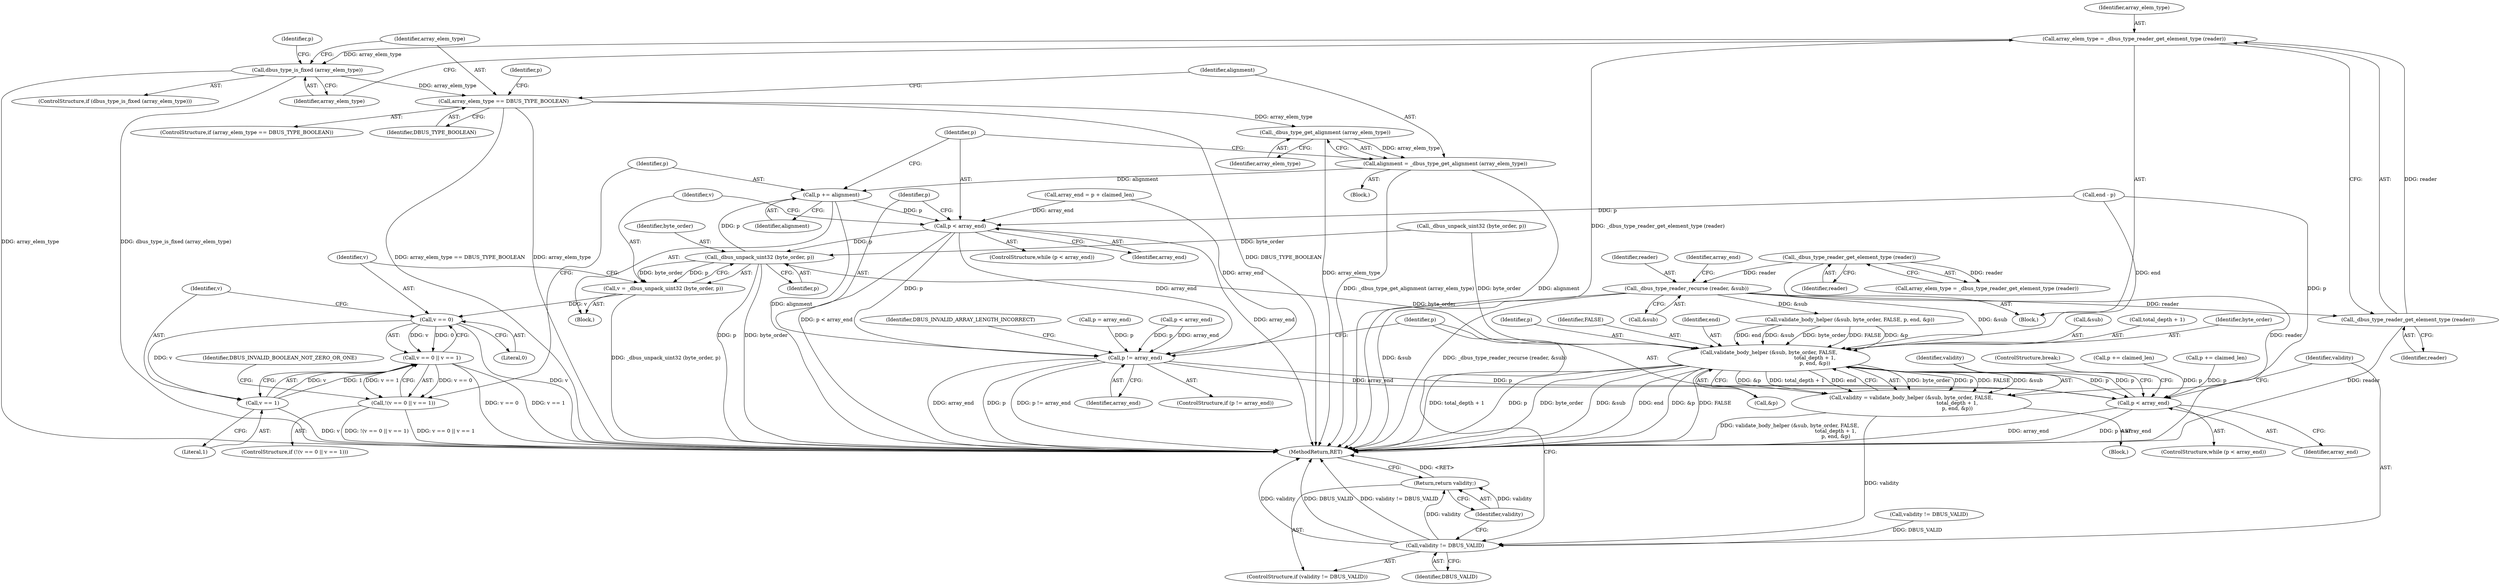 digraph "0_dbus_7d65a3a6ed8815e34a99c680ac3869fde49dbbd4@API" {
"1000387" [label="(Call,array_elem_type = _dbus_type_reader_get_element_type (reader))"];
"1000389" [label="(Call,_dbus_type_reader_get_element_type (reader))"];
"1000378" [label="(Call,_dbus_type_reader_recurse (reader, &sub))"];
"1000259" [label="(Call,_dbus_type_reader_get_element_type (reader))"];
"1000392" [label="(Call,dbus_type_is_fixed (array_elem_type))"];
"1000396" [label="(Call,array_elem_type == DBUS_TYPE_BOOLEAN)"];
"1000403" [label="(Call,_dbus_type_get_alignment (array_elem_type))"];
"1000401" [label="(Call,alignment = _dbus_type_get_alignment (array_elem_type))"];
"1000426" [label="(Call,p += alignment)"];
"1000406" [label="(Call,p < array_end)"];
"1000412" [label="(Call,_dbus_unpack_uint32 (byte_order, p))"];
"1000410" [label="(Call,v = _dbus_unpack_uint32 (byte_order, p))"];
"1000418" [label="(Call,v == 0)"];
"1000417" [label="(Call,v == 0 || v == 1)"];
"1000416" [label="(Call,!(v == 0 || v == 1))"];
"1000421" [label="(Call,v == 1)"];
"1000472" [label="(Call,validate_body_helper (&sub, byte_order, FALSE,\n                                                         total_depth + 1,\n                                                         p, end, &p))"];
"1000466" [label="(Call,p < array_end)"];
"1000470" [label="(Call,validity = validate_body_helper (&sub, byte_order, FALSE,\n                                                         total_depth + 1,\n                                                         p, end, &p))"];
"1000485" [label="(Call,validity != DBUS_VALID)"];
"1000488" [label="(Return,return validity;)"];
"1000459" [label="(Call,p != array_end)"];
"1000467" [label="(Identifier,p)"];
"1000486" [label="(Identifier,validity)"];
"1000257" [label="(Call,array_elem_type = _dbus_type_reader_get_element_type (reader))"];
"1000422" [label="(Identifier,v)"];
"1000487" [label="(Identifier,DBUS_VALID)"];
"1000380" [label="(Call,&sub)"];
"1000468" [label="(Identifier,array_end)"];
"1000390" [label="(Identifier,reader)"];
"1000404" [label="(Identifier,array_elem_type)"];
"1000460" [label="(Identifier,p)"];
"1000402" [label="(Identifier,alignment)"];
"1000410" [label="(Call,v = _dbus_unpack_uint32 (byte_order, p))"];
"1000461" [label="(Identifier,array_end)"];
"1000470" [label="(Call,validity = validate_body_helper (&sub, byte_order, FALSE,\n                                                         total_depth + 1,\n                                                         p, end, &p))"];
"1000241" [label="(Call,_dbus_unpack_uint32 (byte_order, p))"];
"1000426" [label="(Call,p += alignment)"];
"1000463" [label="(Identifier,DBUS_INVALID_ARRAY_LENGTH_INCORRECT)"];
"1000431" [label="(Call,p = array_end)"];
"1000395" [label="(ControlStructure,if (array_elem_type == DBUS_TYPE_BOOLEAN))"];
"1000484" [label="(ControlStructure,if (validity != DBUS_VALID))"];
"1000379" [label="(Identifier,reader)"];
"1000401" [label="(Call,alignment = _dbus_type_get_alignment (array_elem_type))"];
"1000473" [label="(Call,&sub)"];
"1000367" [label="(Block,)"];
"1000398" [label="(Identifier,DBUS_TYPE_BOOLEAN)"];
"1000458" [label="(ControlStructure,if (p != array_end))"];
"1000414" [label="(Identifier,p)"];
"1000443" [label="(Call,validate_body_helper (&sub, byte_order, FALSE, p, end, &p))"];
"1000453" [label="(Call,validity != DBUS_VALID)"];
"1000432" [label="(Identifier,p)"];
"1000406" [label="(Call,p < array_end)"];
"1000477" [label="(Call,total_depth + 1)"];
"1000488" [label="(Return,return validity;)"];
"1000489" [label="(Identifier,validity)"];
"1000423" [label="(Literal,1)"];
"1000407" [label="(Identifier,p)"];
"1000428" [label="(Identifier,alignment)"];
"1000383" [label="(Identifier,array_end)"];
"1000438" [label="(Identifier,p)"];
"1000260" [label="(Identifier,reader)"];
"1000405" [label="(ControlStructure,while (p < array_end))"];
"1000378" [label="(Call,_dbus_type_reader_recurse (reader, &sub))"];
"1000425" [label="(Identifier,DBUS_INVALID_BOOLEAN_NOT_ZERO_OR_ONE)"];
"1000387" [label="(Call,array_elem_type = _dbus_type_reader_get_element_type (reader))"];
"1000482" [label="(Call,&p)"];
"1000437" [label="(Call,p < array_end)"];
"1000490" [label="(ControlStructure,break;)"];
"1000427" [label="(Identifier,p)"];
"1000475" [label="(Identifier,byte_order)"];
"1000485" [label="(Call,validity != DBUS_VALID)"];
"1000480" [label="(Identifier,p)"];
"1000465" [label="(ControlStructure,while (p < array_end))"];
"1000393" [label="(Identifier,array_elem_type)"];
"1000409" [label="(Block,)"];
"1000421" [label="(Call,v == 1)"];
"1000476" [label="(Identifier,FALSE)"];
"1000329" [label="(Call,p += claimed_len)"];
"1000408" [label="(Identifier,array_end)"];
"1000420" [label="(Literal,0)"];
"1000417" [label="(Call,v == 0 || v == 1)"];
"1000259" [label="(Call,_dbus_type_reader_get_element_type (reader))"];
"1000403" [label="(Call,_dbus_type_get_alignment (array_elem_type))"];
"1000389" [label="(Call,_dbus_type_reader_get_element_type (reader))"];
"1000392" [label="(Call,dbus_type_is_fixed (array_elem_type))"];
"1000481" [label="(Identifier,end)"];
"1000388" [label="(Identifier,array_elem_type)"];
"1000382" [label="(Call,array_end = p + claimed_len)"];
"1000413" [label="(Identifier,byte_order)"];
"1000355" [label="(Call,p += claimed_len)"];
"1000411" [label="(Identifier,v)"];
"1000416" [label="(Call,!(v == 0 || v == 1))"];
"1000466" [label="(Call,p < array_end)"];
"1000471" [label="(Identifier,validity)"];
"1000418" [label="(Call,v == 0)"];
"1000391" [label="(ControlStructure,if (dbus_type_is_fixed (array_elem_type)))"];
"1000419" [label="(Identifier,v)"];
"1000396" [label="(Call,array_elem_type == DBUS_TYPE_BOOLEAN)"];
"1000472" [label="(Call,validate_body_helper (&sub, byte_order, FALSE,\n                                                         total_depth + 1,\n                                                         p, end, &p))"];
"1000397" [label="(Identifier,array_elem_type)"];
"1000399" [label="(Block,)"];
"1000412" [label="(Call,_dbus_unpack_uint32 (byte_order, p))"];
"1000469" [label="(Block,)"];
"1000459" [label="(Call,p != array_end)"];
"1000415" [label="(ControlStructure,if (!(v == 0 || v == 1)))"];
"1000770" [label="(MethodReturn,RET)"];
"1000302" [label="(Call,end - p)"];
"1000387" -> "1000367"  [label="AST: "];
"1000387" -> "1000389"  [label="CFG: "];
"1000388" -> "1000387"  [label="AST: "];
"1000389" -> "1000387"  [label="AST: "];
"1000393" -> "1000387"  [label="CFG: "];
"1000387" -> "1000770"  [label="DDG: _dbus_type_reader_get_element_type (reader)"];
"1000389" -> "1000387"  [label="DDG: reader"];
"1000387" -> "1000392"  [label="DDG: array_elem_type"];
"1000389" -> "1000390"  [label="CFG: "];
"1000390" -> "1000389"  [label="AST: "];
"1000389" -> "1000770"  [label="DDG: reader"];
"1000378" -> "1000389"  [label="DDG: reader"];
"1000378" -> "1000367"  [label="AST: "];
"1000378" -> "1000380"  [label="CFG: "];
"1000379" -> "1000378"  [label="AST: "];
"1000380" -> "1000378"  [label="AST: "];
"1000383" -> "1000378"  [label="CFG: "];
"1000378" -> "1000770"  [label="DDG: &sub"];
"1000378" -> "1000770"  [label="DDG: _dbus_type_reader_recurse (reader, &sub)"];
"1000259" -> "1000378"  [label="DDG: reader"];
"1000378" -> "1000443"  [label="DDG: &sub"];
"1000378" -> "1000472"  [label="DDG: &sub"];
"1000259" -> "1000257"  [label="AST: "];
"1000259" -> "1000260"  [label="CFG: "];
"1000260" -> "1000259"  [label="AST: "];
"1000257" -> "1000259"  [label="CFG: "];
"1000259" -> "1000770"  [label="DDG: reader"];
"1000259" -> "1000257"  [label="DDG: reader"];
"1000392" -> "1000391"  [label="AST: "];
"1000392" -> "1000393"  [label="CFG: "];
"1000393" -> "1000392"  [label="AST: "];
"1000397" -> "1000392"  [label="CFG: "];
"1000438" -> "1000392"  [label="CFG: "];
"1000392" -> "1000770"  [label="DDG: dbus_type_is_fixed (array_elem_type)"];
"1000392" -> "1000770"  [label="DDG: array_elem_type"];
"1000392" -> "1000396"  [label="DDG: array_elem_type"];
"1000396" -> "1000395"  [label="AST: "];
"1000396" -> "1000398"  [label="CFG: "];
"1000397" -> "1000396"  [label="AST: "];
"1000398" -> "1000396"  [label="AST: "];
"1000402" -> "1000396"  [label="CFG: "];
"1000432" -> "1000396"  [label="CFG: "];
"1000396" -> "1000770"  [label="DDG: array_elem_type == DBUS_TYPE_BOOLEAN"];
"1000396" -> "1000770"  [label="DDG: array_elem_type"];
"1000396" -> "1000770"  [label="DDG: DBUS_TYPE_BOOLEAN"];
"1000396" -> "1000403"  [label="DDG: array_elem_type"];
"1000403" -> "1000401"  [label="AST: "];
"1000403" -> "1000404"  [label="CFG: "];
"1000404" -> "1000403"  [label="AST: "];
"1000401" -> "1000403"  [label="CFG: "];
"1000403" -> "1000770"  [label="DDG: array_elem_type"];
"1000403" -> "1000401"  [label="DDG: array_elem_type"];
"1000401" -> "1000399"  [label="AST: "];
"1000402" -> "1000401"  [label="AST: "];
"1000407" -> "1000401"  [label="CFG: "];
"1000401" -> "1000770"  [label="DDG: alignment"];
"1000401" -> "1000770"  [label="DDG: _dbus_type_get_alignment (array_elem_type)"];
"1000401" -> "1000426"  [label="DDG: alignment"];
"1000426" -> "1000409"  [label="AST: "];
"1000426" -> "1000428"  [label="CFG: "];
"1000427" -> "1000426"  [label="AST: "];
"1000428" -> "1000426"  [label="AST: "];
"1000407" -> "1000426"  [label="CFG: "];
"1000426" -> "1000770"  [label="DDG: alignment"];
"1000426" -> "1000406"  [label="DDG: p"];
"1000412" -> "1000426"  [label="DDG: p"];
"1000406" -> "1000405"  [label="AST: "];
"1000406" -> "1000408"  [label="CFG: "];
"1000407" -> "1000406"  [label="AST: "];
"1000408" -> "1000406"  [label="AST: "];
"1000411" -> "1000406"  [label="CFG: "];
"1000460" -> "1000406"  [label="CFG: "];
"1000406" -> "1000770"  [label="DDG: array_end"];
"1000406" -> "1000770"  [label="DDG: p < array_end"];
"1000302" -> "1000406"  [label="DDG: p"];
"1000382" -> "1000406"  [label="DDG: array_end"];
"1000406" -> "1000412"  [label="DDG: p"];
"1000406" -> "1000459"  [label="DDG: p"];
"1000406" -> "1000459"  [label="DDG: array_end"];
"1000412" -> "1000410"  [label="AST: "];
"1000412" -> "1000414"  [label="CFG: "];
"1000413" -> "1000412"  [label="AST: "];
"1000414" -> "1000412"  [label="AST: "];
"1000410" -> "1000412"  [label="CFG: "];
"1000412" -> "1000770"  [label="DDG: p"];
"1000412" -> "1000770"  [label="DDG: byte_order"];
"1000412" -> "1000410"  [label="DDG: byte_order"];
"1000412" -> "1000410"  [label="DDG: p"];
"1000241" -> "1000412"  [label="DDG: byte_order"];
"1000412" -> "1000472"  [label="DDG: byte_order"];
"1000410" -> "1000409"  [label="AST: "];
"1000411" -> "1000410"  [label="AST: "];
"1000419" -> "1000410"  [label="CFG: "];
"1000410" -> "1000770"  [label="DDG: _dbus_unpack_uint32 (byte_order, p)"];
"1000410" -> "1000418"  [label="DDG: v"];
"1000418" -> "1000417"  [label="AST: "];
"1000418" -> "1000420"  [label="CFG: "];
"1000419" -> "1000418"  [label="AST: "];
"1000420" -> "1000418"  [label="AST: "];
"1000422" -> "1000418"  [label="CFG: "];
"1000417" -> "1000418"  [label="CFG: "];
"1000418" -> "1000770"  [label="DDG: v"];
"1000418" -> "1000417"  [label="DDG: v"];
"1000418" -> "1000417"  [label="DDG: 0"];
"1000418" -> "1000421"  [label="DDG: v"];
"1000417" -> "1000416"  [label="AST: "];
"1000417" -> "1000421"  [label="CFG: "];
"1000421" -> "1000417"  [label="AST: "];
"1000416" -> "1000417"  [label="CFG: "];
"1000417" -> "1000770"  [label="DDG: v == 0"];
"1000417" -> "1000770"  [label="DDG: v == 1"];
"1000417" -> "1000416"  [label="DDG: v == 0"];
"1000417" -> "1000416"  [label="DDG: v == 1"];
"1000421" -> "1000417"  [label="DDG: v"];
"1000421" -> "1000417"  [label="DDG: 1"];
"1000416" -> "1000415"  [label="AST: "];
"1000425" -> "1000416"  [label="CFG: "];
"1000427" -> "1000416"  [label="CFG: "];
"1000416" -> "1000770"  [label="DDG: !(v == 0 || v == 1)"];
"1000416" -> "1000770"  [label="DDG: v == 0 || v == 1"];
"1000421" -> "1000423"  [label="CFG: "];
"1000422" -> "1000421"  [label="AST: "];
"1000423" -> "1000421"  [label="AST: "];
"1000421" -> "1000770"  [label="DDG: v"];
"1000472" -> "1000470"  [label="AST: "];
"1000472" -> "1000482"  [label="CFG: "];
"1000473" -> "1000472"  [label="AST: "];
"1000475" -> "1000472"  [label="AST: "];
"1000476" -> "1000472"  [label="AST: "];
"1000477" -> "1000472"  [label="AST: "];
"1000480" -> "1000472"  [label="AST: "];
"1000481" -> "1000472"  [label="AST: "];
"1000482" -> "1000472"  [label="AST: "];
"1000470" -> "1000472"  [label="CFG: "];
"1000472" -> "1000770"  [label="DDG: FALSE"];
"1000472" -> "1000770"  [label="DDG: total_depth + 1"];
"1000472" -> "1000770"  [label="DDG: p"];
"1000472" -> "1000770"  [label="DDG: byte_order"];
"1000472" -> "1000770"  [label="DDG: &sub"];
"1000472" -> "1000770"  [label="DDG: end"];
"1000472" -> "1000770"  [label="DDG: &p"];
"1000472" -> "1000466"  [label="DDG: p"];
"1000472" -> "1000470"  [label="DDG: byte_order"];
"1000472" -> "1000470"  [label="DDG: p"];
"1000472" -> "1000470"  [label="DDG: FALSE"];
"1000472" -> "1000470"  [label="DDG: &sub"];
"1000472" -> "1000470"  [label="DDG: &p"];
"1000472" -> "1000470"  [label="DDG: total_depth + 1"];
"1000472" -> "1000470"  [label="DDG: end"];
"1000443" -> "1000472"  [label="DDG: &sub"];
"1000443" -> "1000472"  [label="DDG: byte_order"];
"1000443" -> "1000472"  [label="DDG: FALSE"];
"1000443" -> "1000472"  [label="DDG: &p"];
"1000443" -> "1000472"  [label="DDG: end"];
"1000241" -> "1000472"  [label="DDG: byte_order"];
"1000466" -> "1000472"  [label="DDG: p"];
"1000302" -> "1000472"  [label="DDG: end"];
"1000466" -> "1000465"  [label="AST: "];
"1000466" -> "1000468"  [label="CFG: "];
"1000467" -> "1000466"  [label="AST: "];
"1000468" -> "1000466"  [label="AST: "];
"1000471" -> "1000466"  [label="CFG: "];
"1000490" -> "1000466"  [label="CFG: "];
"1000466" -> "1000770"  [label="DDG: array_end"];
"1000466" -> "1000770"  [label="DDG: p < array_end"];
"1000355" -> "1000466"  [label="DDG: p"];
"1000459" -> "1000466"  [label="DDG: p"];
"1000459" -> "1000466"  [label="DDG: array_end"];
"1000302" -> "1000466"  [label="DDG: p"];
"1000329" -> "1000466"  [label="DDG: p"];
"1000470" -> "1000469"  [label="AST: "];
"1000471" -> "1000470"  [label="AST: "];
"1000486" -> "1000470"  [label="CFG: "];
"1000470" -> "1000770"  [label="DDG: validate_body_helper (&sub, byte_order, FALSE,\n                                                         total_depth + 1,\n                                                         p, end, &p)"];
"1000470" -> "1000485"  [label="DDG: validity"];
"1000485" -> "1000484"  [label="AST: "];
"1000485" -> "1000487"  [label="CFG: "];
"1000486" -> "1000485"  [label="AST: "];
"1000487" -> "1000485"  [label="AST: "];
"1000467" -> "1000485"  [label="CFG: "];
"1000489" -> "1000485"  [label="CFG: "];
"1000485" -> "1000770"  [label="DDG: validity"];
"1000485" -> "1000770"  [label="DDG: DBUS_VALID"];
"1000485" -> "1000770"  [label="DDG: validity != DBUS_VALID"];
"1000453" -> "1000485"  [label="DDG: DBUS_VALID"];
"1000485" -> "1000488"  [label="DDG: validity"];
"1000488" -> "1000484"  [label="AST: "];
"1000488" -> "1000489"  [label="CFG: "];
"1000489" -> "1000488"  [label="AST: "];
"1000770" -> "1000488"  [label="CFG: "];
"1000488" -> "1000770"  [label="DDG: <RET>"];
"1000489" -> "1000488"  [label="DDG: validity"];
"1000459" -> "1000458"  [label="AST: "];
"1000459" -> "1000461"  [label="CFG: "];
"1000460" -> "1000459"  [label="AST: "];
"1000461" -> "1000459"  [label="AST: "];
"1000463" -> "1000459"  [label="CFG: "];
"1000467" -> "1000459"  [label="CFG: "];
"1000459" -> "1000770"  [label="DDG: array_end"];
"1000459" -> "1000770"  [label="DDG: p"];
"1000459" -> "1000770"  [label="DDG: p != array_end"];
"1000437" -> "1000459"  [label="DDG: p"];
"1000437" -> "1000459"  [label="DDG: array_end"];
"1000431" -> "1000459"  [label="DDG: p"];
"1000382" -> "1000459"  [label="DDG: array_end"];
}
